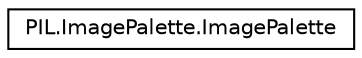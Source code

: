 digraph "Graphical Class Hierarchy"
{
 // LATEX_PDF_SIZE
  edge [fontname="Helvetica",fontsize="10",labelfontname="Helvetica",labelfontsize="10"];
  node [fontname="Helvetica",fontsize="10",shape=record];
  rankdir="LR";
  Node0 [label="PIL.ImagePalette.ImagePalette",height=0.2,width=0.4,color="black", fillcolor="white", style="filled",URL="$classPIL_1_1ImagePalette_1_1ImagePalette.html",tooltip=" "];
}
